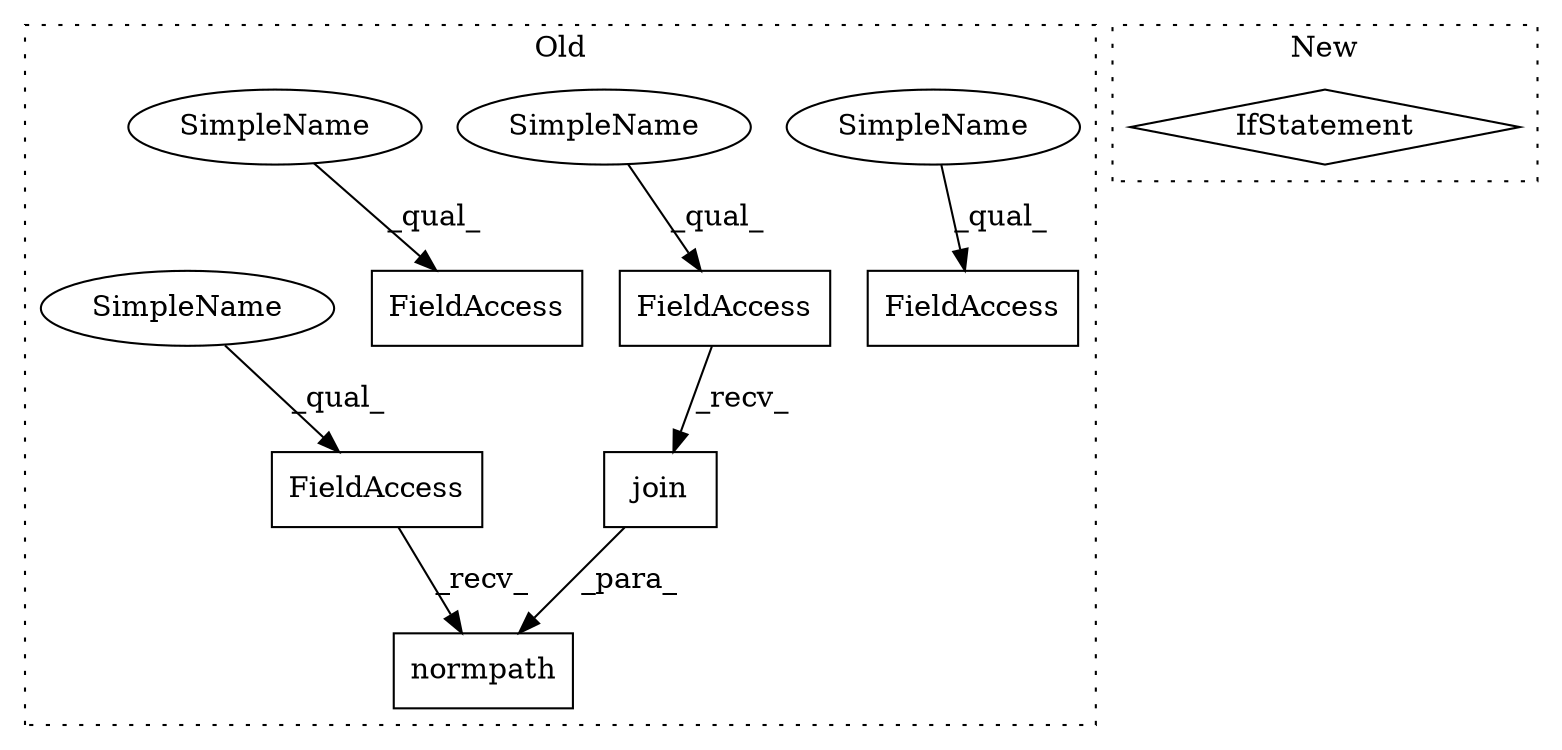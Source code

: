 digraph G {
subgraph cluster0 {
1 [label="normpath" a="32" s="155,230" l="9,1" shape="box"];
3 [label="FieldAccess" a="22" s="147" l="7" shape="box"];
4 [label="FieldAccess" a="22" s="164" l="7" shape="box"];
5 [label="join" a="32" s="172,229" l="5,1" shape="box"];
6 [label="FieldAccess" a="22" s="193" l="7" shape="box"];
7 [label="FieldAccess" a="22" s="177" l="7" shape="box"];
8 [label="SimpleName" a="42" s="177" l="2" shape="ellipse"];
9 [label="SimpleName" a="42" s="164" l="2" shape="ellipse"];
10 [label="SimpleName" a="42" s="193" l="2" shape="ellipse"];
11 [label="SimpleName" a="42" s="147" l="2" shape="ellipse"];
label = "Old";
style="dotted";
}
subgraph cluster1 {
2 [label="IfStatement" a="25" s="1422,1448" l="4,2" shape="diamond"];
label = "New";
style="dotted";
}
3 -> 1 [label="_recv_"];
4 -> 5 [label="_recv_"];
5 -> 1 [label="_para_"];
8 -> 7 [label="_qual_"];
9 -> 4 [label="_qual_"];
10 -> 6 [label="_qual_"];
11 -> 3 [label="_qual_"];
}